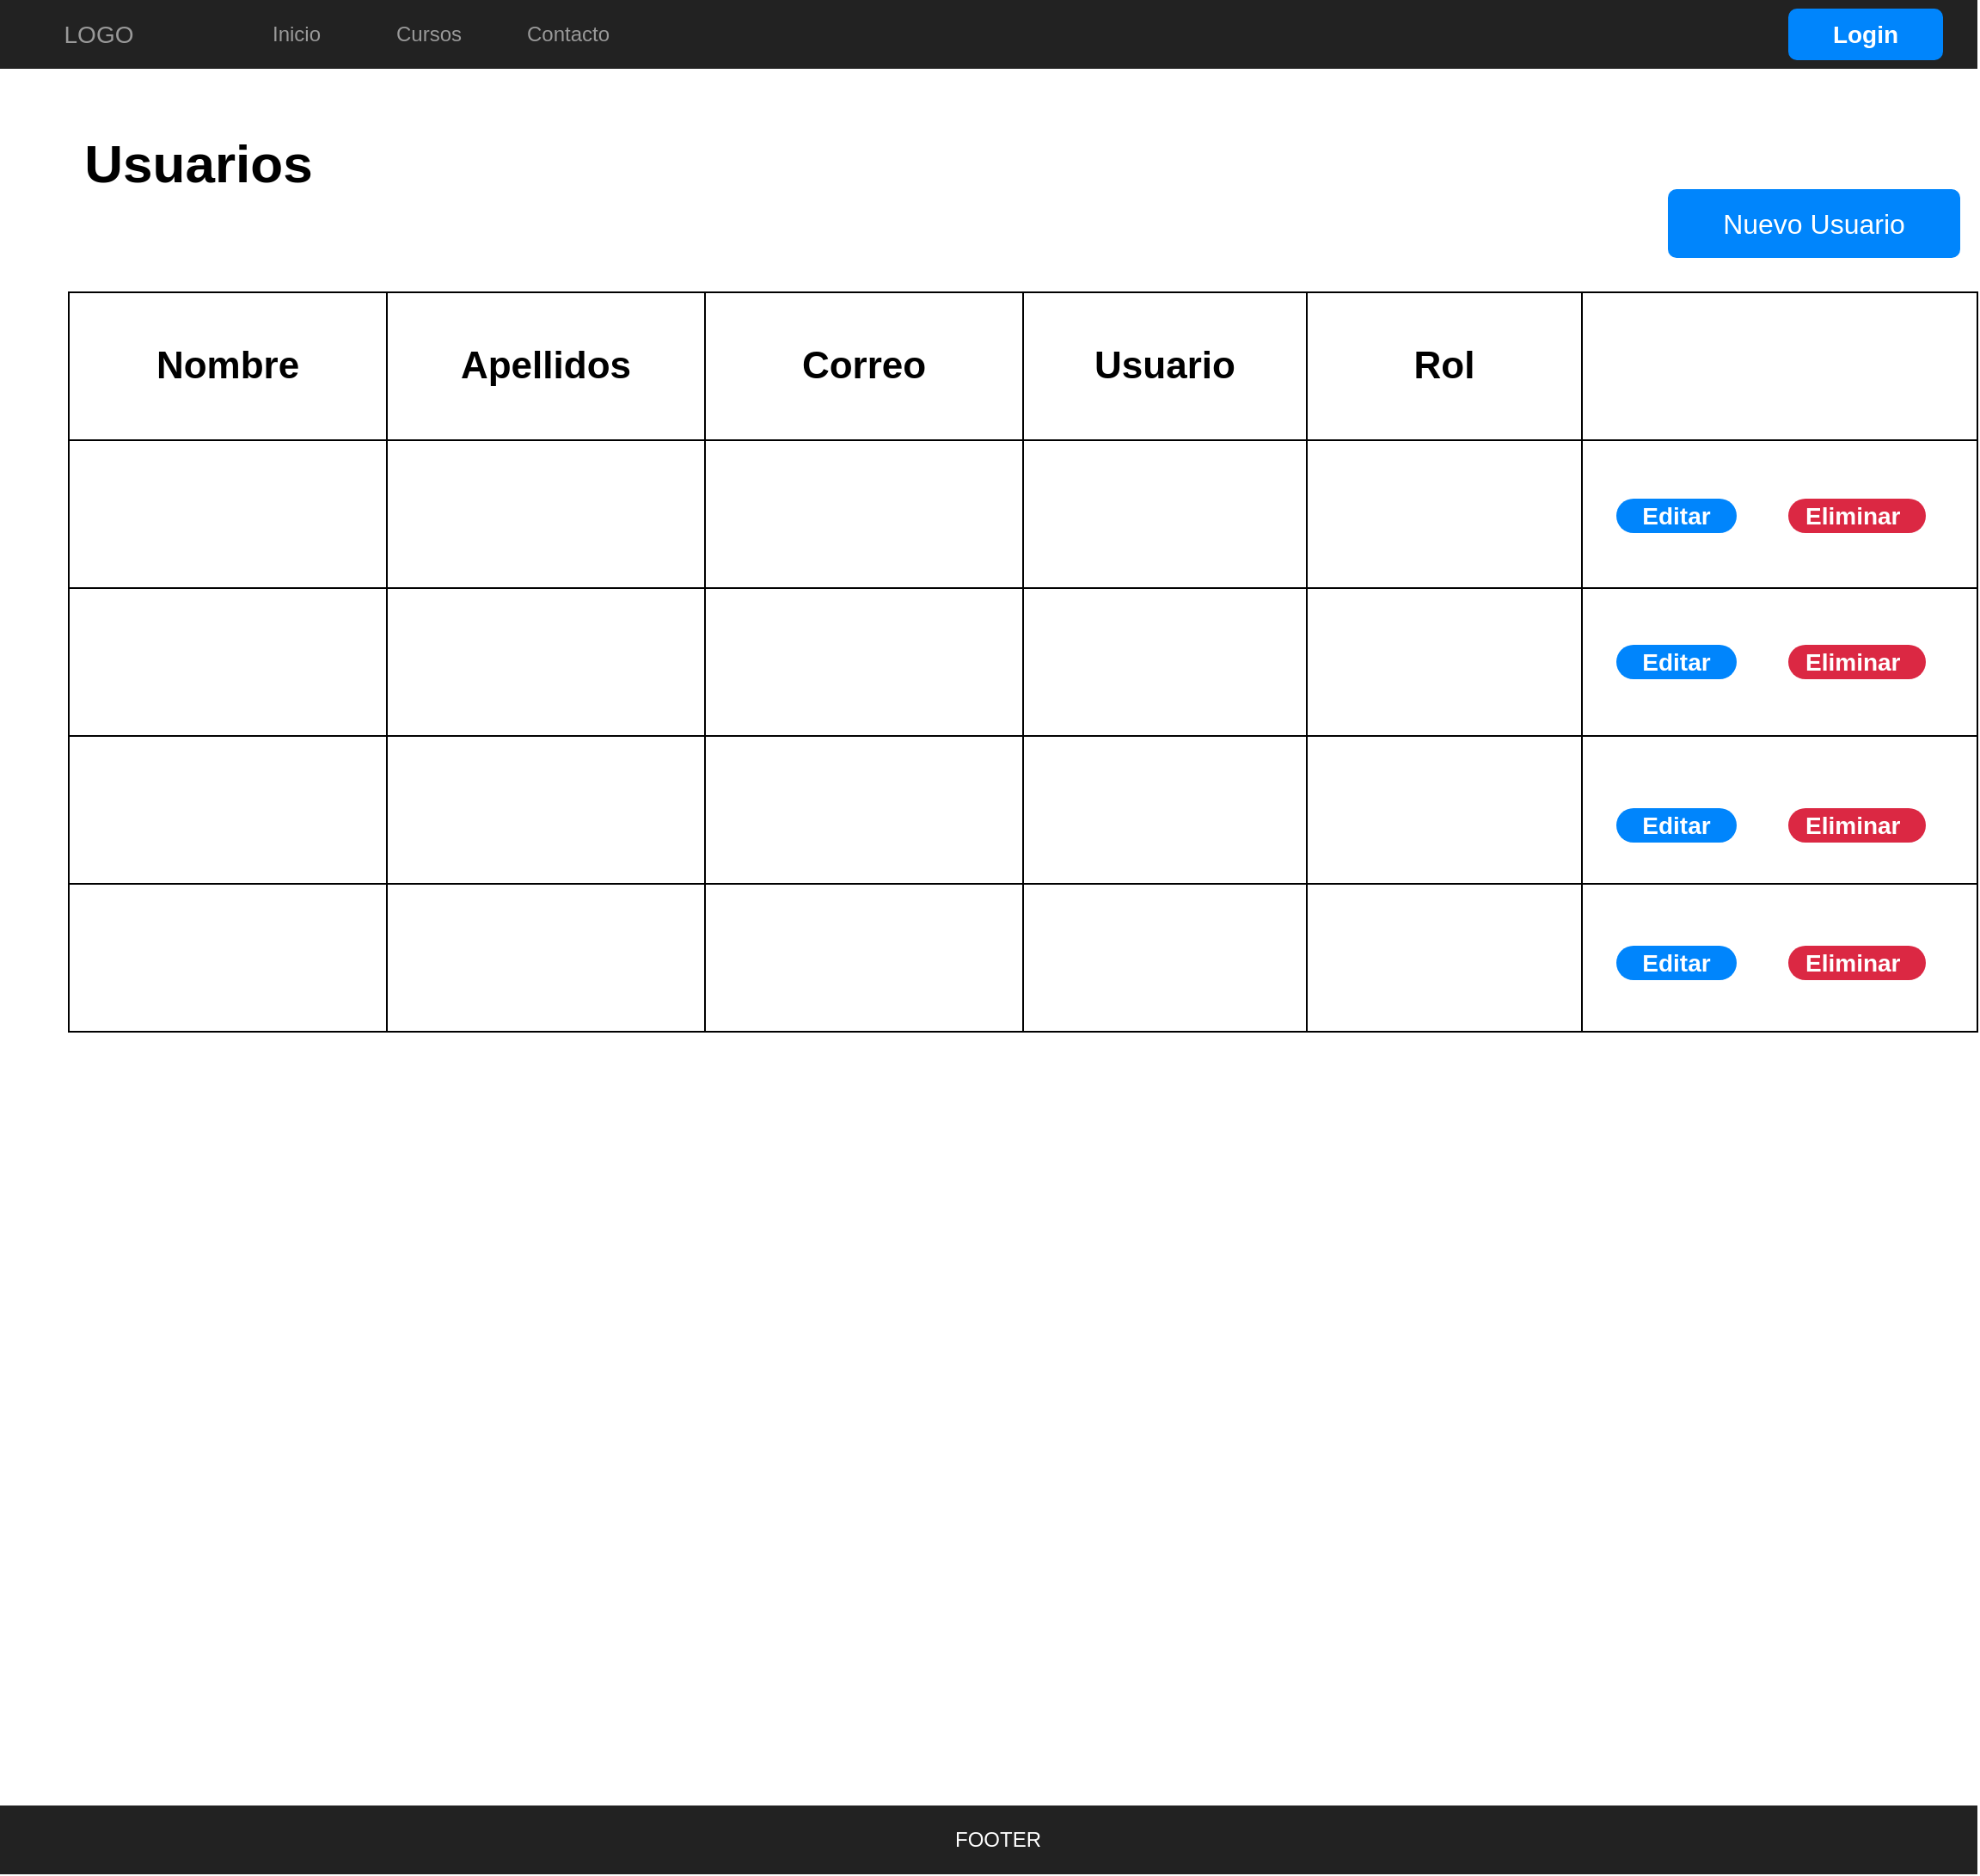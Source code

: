 <mxfile version="14.7.3" type="device"><diagram name="Page-1" id="c9db0220-8083-56f3-ca83-edcdcd058819"><mxGraphModel dx="2031" dy="1090" grid="1" gridSize="10" guides="1" tooltips="1" connect="1" arrows="1" fold="1" page="1" pageScale="1.5" pageWidth="826" pageHeight="1169" background="none" math="0" shadow="0"><root><mxCell id="0" style=";html=1;"/><mxCell id="1" style=";html=1;" parent="0"/><mxCell id="3d76a8aef4d5c911-1" value="" style="html=1;shadow=0;dashed=0;shape=mxgraph.bootstrap.rect;fillColor=#222222;strokeColor=none;whiteSpace=wrap;rounded=0;fontSize=12;fontColor=#000000;align=center;" parent="1" vertex="1"><mxGeometry x="40" y="70" width="1150" height="40" as="geometry"/></mxCell><mxCell id="3d76a8aef4d5c911-2" value="LOGO" style="html=1;shadow=0;dashed=0;fillColor=none;strokeColor=none;shape=mxgraph.bootstrap.rect;fontColor=#999999;fontSize=14;whiteSpace=wrap;" parent="3d76a8aef4d5c911-1" vertex="1"><mxGeometry width="115" height="40" as="geometry"/></mxCell><mxCell id="3d76a8aef4d5c911-7" value="Inicio" style="html=1;shadow=0;dashed=0;fillColor=none;strokeColor=none;shape=mxgraph.bootstrap.rect;fontColor=#999999;whiteSpace=wrap;" parent="3d76a8aef4d5c911-1" vertex="1"><mxGeometry x="115" width="115" height="40" as="geometry"/></mxCell><mxCell id="3d76a8aef4d5c911-8" value="Cursos" style="html=1;shadow=0;dashed=0;fillColor=none;strokeColor=none;shape=mxgraph.bootstrap.rect;fontColor=#999999;whiteSpace=wrap;" parent="3d76a8aef4d5c911-1" vertex="1"><mxGeometry x="199.38" width="100.625" height="40" as="geometry"/></mxCell><mxCell id="3d76a8aef4d5c911-9" value="Contacto" style="html=1;shadow=0;dashed=0;fillColor=none;strokeColor=none;shape=mxgraph.bootstrap.rect;fontColor=#999999;whiteSpace=wrap;" parent="3d76a8aef4d5c911-1" vertex="1"><mxGeometry x="280" width="100.625" height="40" as="geometry"/></mxCell><mxCell id="5FWVVPaHVJ3MsQevCQ3F-1" value="&lt;div align=&quot;center&quot;&gt;Login&lt;/div&gt;" style="html=1;shadow=0;dashed=0;shape=mxgraph.bootstrap.rrect;rSize=5;strokeColor=none;strokeWidth=1;fillColor=#0085FC;fontColor=#FFFFFF;whiteSpace=wrap;align=center;verticalAlign=middle;spacingLeft=0;fontStyle=1;fontSize=14;spacing=5;" vertex="1" parent="3d76a8aef4d5c911-1"><mxGeometry x="1040" y="5" width="90" height="30" as="geometry"/></mxCell><mxCell id="5FWVVPaHVJ3MsQevCQ3F-28" value="" style="html=1;shadow=0;dashed=0;shape=mxgraph.bootstrap.rect;fillColor=#222222;strokeColor=none;whiteSpace=wrap;rounded=0;fontSize=12;fontColor=#000000;align=center;" vertex="1" parent="1"><mxGeometry x="40" y="1120" width="1150" height="40" as="geometry"/></mxCell><mxCell id="5FWVVPaHVJ3MsQevCQ3F-34" value="&lt;font color=&quot;#FFFFFF&quot;&gt;FOOTER&lt;/font&gt;" style="text;html=1;resizable=0;autosize=1;align=center;verticalAlign=middle;points=[];fillColor=none;strokeColor=none;rounded=0;" vertex="1" parent="1"><mxGeometry x="590" y="1130" width="60" height="20" as="geometry"/></mxCell><mxCell id="5FWVVPaHVJ3MsQevCQ3F-125" value="&lt;font style=&quot;font-size: 31px&quot;&gt;&lt;b&gt;&lt;font style=&quot;font-size: 31px&quot;&gt;Usuarios&lt;/font&gt;&lt;/b&gt;&lt;/font&gt;" style="text;html=1;resizable=0;autosize=1;align=center;verticalAlign=middle;points=[];fillColor=none;strokeColor=none;rounded=0;" vertex="1" parent="1"><mxGeometry x="80" y="150" width="150" height="30" as="geometry"/></mxCell><mxCell id="5FWVVPaHVJ3MsQevCQ3F-134" value="" style="shape=table;html=1;whiteSpace=wrap;startSize=0;container=1;collapsible=0;childLayout=tableLayout;" vertex="1" parent="1"><mxGeometry x="80" y="240" width="1110" height="430" as="geometry"/></mxCell><mxCell id="5FWVVPaHVJ3MsQevCQ3F-135" value="" style="shape=partialRectangle;html=1;whiteSpace=wrap;collapsible=0;dropTarget=0;pointerEvents=0;fillColor=none;top=0;left=0;bottom=0;right=0;points=[[0,0.5],[1,0.5]];portConstraint=eastwest;" vertex="1" parent="5FWVVPaHVJ3MsQevCQ3F-134"><mxGeometry width="1110" height="86" as="geometry"/></mxCell><mxCell id="5FWVVPaHVJ3MsQevCQ3F-136" value="&lt;font size=&quot;1&quot;&gt;&lt;b style=&quot;font-size: 22px&quot;&gt;Nombre&lt;/b&gt;&lt;/font&gt;" style="shape=partialRectangle;html=1;whiteSpace=wrap;connectable=0;overflow=hidden;fillColor=none;top=0;left=0;bottom=0;right=0;" vertex="1" parent="5FWVVPaHVJ3MsQevCQ3F-135"><mxGeometry width="185" height="86" as="geometry"/></mxCell><mxCell id="5FWVVPaHVJ3MsQevCQ3F-137" value="&lt;font style=&quot;font-size: 22px&quot;&gt;&lt;b&gt;Apellidos&lt;/b&gt;&lt;/font&gt;" style="shape=partialRectangle;html=1;whiteSpace=wrap;connectable=0;overflow=hidden;fillColor=none;top=0;left=0;bottom=0;right=0;" vertex="1" parent="5FWVVPaHVJ3MsQevCQ3F-135"><mxGeometry x="185" width="185" height="86" as="geometry"/></mxCell><mxCell id="5FWVVPaHVJ3MsQevCQ3F-138" value="&lt;font size=&quot;1&quot;&gt;&lt;b style=&quot;font-size: 22px&quot;&gt;Correo&lt;/b&gt;&lt;/font&gt;" style="shape=partialRectangle;html=1;whiteSpace=wrap;connectable=0;overflow=hidden;fillColor=none;top=0;left=0;bottom=0;right=0;" vertex="1" parent="5FWVVPaHVJ3MsQevCQ3F-135"><mxGeometry x="370" width="185" height="86" as="geometry"/></mxCell><mxCell id="5FWVVPaHVJ3MsQevCQ3F-139" value="&lt;font size=&quot;1&quot;&gt;&lt;b style=&quot;font-size: 22px&quot;&gt;Usuario&lt;/b&gt;&lt;/font&gt;" style="shape=partialRectangle;html=1;whiteSpace=wrap;connectable=0;overflow=hidden;fillColor=none;top=0;left=0;bottom=0;right=0;" vertex="1" parent="5FWVVPaHVJ3MsQevCQ3F-135"><mxGeometry x="555" width="165" height="86" as="geometry"/></mxCell><mxCell id="5FWVVPaHVJ3MsQevCQ3F-140" value="&lt;font size=&quot;1&quot;&gt;&lt;b style=&quot;font-size: 22px&quot;&gt;Rol&lt;/b&gt;&lt;/font&gt;" style="shape=partialRectangle;html=1;whiteSpace=wrap;connectable=0;overflow=hidden;fillColor=none;top=0;left=0;bottom=0;right=0;" vertex="1" parent="5FWVVPaHVJ3MsQevCQ3F-135"><mxGeometry x="720" width="160" height="86" as="geometry"/></mxCell><mxCell id="5FWVVPaHVJ3MsQevCQ3F-141" value="" style="shape=partialRectangle;html=1;whiteSpace=wrap;connectable=0;overflow=hidden;fillColor=none;top=0;left=0;bottom=0;right=0;" vertex="1" parent="5FWVVPaHVJ3MsQevCQ3F-135"><mxGeometry x="880" width="230" height="86" as="geometry"/></mxCell><mxCell id="5FWVVPaHVJ3MsQevCQ3F-142" value="" style="shape=partialRectangle;html=1;whiteSpace=wrap;collapsible=0;dropTarget=0;pointerEvents=0;fillColor=none;top=0;left=0;bottom=0;right=0;points=[[0,0.5],[1,0.5]];portConstraint=eastwest;" vertex="1" parent="5FWVVPaHVJ3MsQevCQ3F-134"><mxGeometry y="86" width="1110" height="86" as="geometry"/></mxCell><mxCell id="5FWVVPaHVJ3MsQevCQ3F-143" value="" style="shape=partialRectangle;html=1;whiteSpace=wrap;connectable=0;overflow=hidden;fillColor=none;top=0;left=0;bottom=0;right=0;" vertex="1" parent="5FWVVPaHVJ3MsQevCQ3F-142"><mxGeometry width="185" height="86" as="geometry"/></mxCell><mxCell id="5FWVVPaHVJ3MsQevCQ3F-144" value="" style="shape=partialRectangle;html=1;whiteSpace=wrap;connectable=0;overflow=hidden;fillColor=none;top=0;left=0;bottom=0;right=0;" vertex="1" parent="5FWVVPaHVJ3MsQevCQ3F-142"><mxGeometry x="185" width="185" height="86" as="geometry"/></mxCell><mxCell id="5FWVVPaHVJ3MsQevCQ3F-145" value="" style="shape=partialRectangle;html=1;whiteSpace=wrap;connectable=0;overflow=hidden;fillColor=none;top=0;left=0;bottom=0;right=0;" vertex="1" parent="5FWVVPaHVJ3MsQevCQ3F-142"><mxGeometry x="370" width="185" height="86" as="geometry"/></mxCell><mxCell id="5FWVVPaHVJ3MsQevCQ3F-146" value="" style="shape=partialRectangle;html=1;whiteSpace=wrap;connectable=0;overflow=hidden;fillColor=none;top=0;left=0;bottom=0;right=0;" vertex="1" parent="5FWVVPaHVJ3MsQevCQ3F-142"><mxGeometry x="555" width="165" height="86" as="geometry"/></mxCell><mxCell id="5FWVVPaHVJ3MsQevCQ3F-147" value="" style="shape=partialRectangle;html=1;whiteSpace=wrap;connectable=0;overflow=hidden;fillColor=none;top=0;left=0;bottom=0;right=0;" vertex="1" parent="5FWVVPaHVJ3MsQevCQ3F-142"><mxGeometry x="720" width="160" height="86" as="geometry"/></mxCell><mxCell id="5FWVVPaHVJ3MsQevCQ3F-148" value="" style="shape=partialRectangle;html=1;whiteSpace=wrap;connectable=0;overflow=hidden;fillColor=none;top=0;left=0;bottom=0;right=0;" vertex="1" parent="5FWVVPaHVJ3MsQevCQ3F-142"><mxGeometry x="880" width="230" height="86" as="geometry"/></mxCell><mxCell id="5FWVVPaHVJ3MsQevCQ3F-149" value="" style="shape=partialRectangle;html=1;whiteSpace=wrap;collapsible=0;dropTarget=0;pointerEvents=0;fillColor=none;top=0;left=0;bottom=0;right=0;points=[[0,0.5],[1,0.5]];portConstraint=eastwest;" vertex="1" parent="5FWVVPaHVJ3MsQevCQ3F-134"><mxGeometry y="172" width="1110" height="86" as="geometry"/></mxCell><mxCell id="5FWVVPaHVJ3MsQevCQ3F-150" value="" style="shape=partialRectangle;html=1;whiteSpace=wrap;connectable=0;overflow=hidden;fillColor=none;top=0;left=0;bottom=0;right=0;" vertex="1" parent="5FWVVPaHVJ3MsQevCQ3F-149"><mxGeometry width="185" height="86" as="geometry"/></mxCell><mxCell id="5FWVVPaHVJ3MsQevCQ3F-151" value="" style="shape=partialRectangle;html=1;whiteSpace=wrap;connectable=0;overflow=hidden;fillColor=none;top=0;left=0;bottom=0;right=0;" vertex="1" parent="5FWVVPaHVJ3MsQevCQ3F-149"><mxGeometry x="185" width="185" height="86" as="geometry"/></mxCell><mxCell id="5FWVVPaHVJ3MsQevCQ3F-152" value="" style="shape=partialRectangle;html=1;whiteSpace=wrap;connectable=0;overflow=hidden;fillColor=none;top=0;left=0;bottom=0;right=0;" vertex="1" parent="5FWVVPaHVJ3MsQevCQ3F-149"><mxGeometry x="370" width="185" height="86" as="geometry"/></mxCell><mxCell id="5FWVVPaHVJ3MsQevCQ3F-153" value="" style="shape=partialRectangle;html=1;whiteSpace=wrap;connectable=0;overflow=hidden;fillColor=none;top=0;left=0;bottom=0;right=0;" vertex="1" parent="5FWVVPaHVJ3MsQevCQ3F-149"><mxGeometry x="555" width="165" height="86" as="geometry"/></mxCell><mxCell id="5FWVVPaHVJ3MsQevCQ3F-154" value="" style="shape=partialRectangle;html=1;whiteSpace=wrap;connectable=0;overflow=hidden;fillColor=none;top=0;left=0;bottom=0;right=0;" vertex="1" parent="5FWVVPaHVJ3MsQevCQ3F-149"><mxGeometry x="720" width="160" height="86" as="geometry"/></mxCell><mxCell id="5FWVVPaHVJ3MsQevCQ3F-155" value="" style="shape=partialRectangle;html=1;whiteSpace=wrap;connectable=0;overflow=hidden;fillColor=none;top=0;left=0;bottom=0;right=0;" vertex="1" parent="5FWVVPaHVJ3MsQevCQ3F-149"><mxGeometry x="880" width="230" height="86" as="geometry"/></mxCell><mxCell id="5FWVVPaHVJ3MsQevCQ3F-156" value="" style="shape=partialRectangle;html=1;whiteSpace=wrap;collapsible=0;dropTarget=0;pointerEvents=0;fillColor=none;top=0;left=0;bottom=0;right=0;points=[[0,0.5],[1,0.5]];portConstraint=eastwest;" vertex="1" parent="5FWVVPaHVJ3MsQevCQ3F-134"><mxGeometry y="258" width="1110" height="86" as="geometry"/></mxCell><mxCell id="5FWVVPaHVJ3MsQevCQ3F-157" value="" style="shape=partialRectangle;html=1;whiteSpace=wrap;connectable=0;overflow=hidden;fillColor=none;top=0;left=0;bottom=0;right=0;" vertex="1" parent="5FWVVPaHVJ3MsQevCQ3F-156"><mxGeometry width="185" height="86" as="geometry"/></mxCell><mxCell id="5FWVVPaHVJ3MsQevCQ3F-158" value="" style="shape=partialRectangle;html=1;whiteSpace=wrap;connectable=0;overflow=hidden;fillColor=none;top=0;left=0;bottom=0;right=0;" vertex="1" parent="5FWVVPaHVJ3MsQevCQ3F-156"><mxGeometry x="185" width="185" height="86" as="geometry"/></mxCell><mxCell id="5FWVVPaHVJ3MsQevCQ3F-159" value="" style="shape=partialRectangle;html=1;whiteSpace=wrap;connectable=0;overflow=hidden;fillColor=none;top=0;left=0;bottom=0;right=0;" vertex="1" parent="5FWVVPaHVJ3MsQevCQ3F-156"><mxGeometry x="370" width="185" height="86" as="geometry"/></mxCell><mxCell id="5FWVVPaHVJ3MsQevCQ3F-160" value="" style="shape=partialRectangle;html=1;whiteSpace=wrap;connectable=0;overflow=hidden;fillColor=none;top=0;left=0;bottom=0;right=0;" vertex="1" parent="5FWVVPaHVJ3MsQevCQ3F-156"><mxGeometry x="555" width="165" height="86" as="geometry"/></mxCell><mxCell id="5FWVVPaHVJ3MsQevCQ3F-161" value="" style="shape=partialRectangle;html=1;whiteSpace=wrap;connectable=0;overflow=hidden;fillColor=none;top=0;left=0;bottom=0;right=0;" vertex="1" parent="5FWVVPaHVJ3MsQevCQ3F-156"><mxGeometry x="720" width="160" height="86" as="geometry"/></mxCell><mxCell id="5FWVVPaHVJ3MsQevCQ3F-162" value="" style="shape=partialRectangle;html=1;whiteSpace=wrap;connectable=0;overflow=hidden;fillColor=none;top=0;left=0;bottom=0;right=0;" vertex="1" parent="5FWVVPaHVJ3MsQevCQ3F-156"><mxGeometry x="880" width="230" height="86" as="geometry"/></mxCell><mxCell id="5FWVVPaHVJ3MsQevCQ3F-163" value="" style="shape=partialRectangle;html=1;whiteSpace=wrap;collapsible=0;dropTarget=0;pointerEvents=0;fillColor=none;top=0;left=0;bottom=0;right=0;points=[[0,0.5],[1,0.5]];portConstraint=eastwest;" vertex="1" parent="5FWVVPaHVJ3MsQevCQ3F-134"><mxGeometry y="344" width="1110" height="86" as="geometry"/></mxCell><mxCell id="5FWVVPaHVJ3MsQevCQ3F-164" value="" style="shape=partialRectangle;html=1;whiteSpace=wrap;connectable=0;overflow=hidden;fillColor=none;top=0;left=0;bottom=0;right=0;" vertex="1" parent="5FWVVPaHVJ3MsQevCQ3F-163"><mxGeometry width="185" height="86" as="geometry"/></mxCell><mxCell id="5FWVVPaHVJ3MsQevCQ3F-165" value="" style="shape=partialRectangle;html=1;whiteSpace=wrap;connectable=0;overflow=hidden;fillColor=none;top=0;left=0;bottom=0;right=0;" vertex="1" parent="5FWVVPaHVJ3MsQevCQ3F-163"><mxGeometry x="185" width="185" height="86" as="geometry"/></mxCell><mxCell id="5FWVVPaHVJ3MsQevCQ3F-166" value="" style="shape=partialRectangle;html=1;whiteSpace=wrap;connectable=0;overflow=hidden;fillColor=none;top=0;left=0;bottom=0;right=0;" vertex="1" parent="5FWVVPaHVJ3MsQevCQ3F-163"><mxGeometry x="370" width="185" height="86" as="geometry"/></mxCell><mxCell id="5FWVVPaHVJ3MsQevCQ3F-167" value="" style="shape=partialRectangle;html=1;whiteSpace=wrap;connectable=0;overflow=hidden;fillColor=none;top=0;left=0;bottom=0;right=0;" vertex="1" parent="5FWVVPaHVJ3MsQevCQ3F-163"><mxGeometry x="555" width="165" height="86" as="geometry"/></mxCell><mxCell id="5FWVVPaHVJ3MsQevCQ3F-168" value="" style="shape=partialRectangle;html=1;whiteSpace=wrap;connectable=0;overflow=hidden;fillColor=none;top=0;left=0;bottom=0;right=0;" vertex="1" parent="5FWVVPaHVJ3MsQevCQ3F-163"><mxGeometry x="720" width="160" height="86" as="geometry"/></mxCell><mxCell id="5FWVVPaHVJ3MsQevCQ3F-169" value="" style="shape=partialRectangle;html=1;whiteSpace=wrap;connectable=0;overflow=hidden;fillColor=none;top=0;left=0;bottom=0;right=0;" vertex="1" parent="5FWVVPaHVJ3MsQevCQ3F-163"><mxGeometry x="880" width="230" height="86" as="geometry"/></mxCell><mxCell id="5FWVVPaHVJ3MsQevCQ3F-171" value="&lt;div align=&quot;center&quot;&gt;Editar&lt;/div&gt;" style="rounded=1;whiteSpace=wrap;html=1;arcSize=50;strokeColor=none;strokeWidth=1;fillColor=#0085FC;fontColor=#FFFFFF;whiteSpace=wrap;align=center;verticalAlign=middle;spacingLeft=0;fontStyle=1;fontSize=14;spacing=10;" vertex="1" parent="1"><mxGeometry x="980" y="360" width="70" height="20" as="geometry"/></mxCell><mxCell id="5FWVVPaHVJ3MsQevCQ3F-172" value="Eliminar" style="rounded=1;whiteSpace=wrap;html=1;arcSize=50;strokeColor=none;strokeWidth=1;fillColor=#DB2843;fontColor=#FFFFFF;whiteSpace=wrap;align=left;verticalAlign=middle;spacingLeft=0;fontStyle=1;fontSize=14;spacing=10;" vertex="1" parent="1"><mxGeometry x="1080" y="360" width="80" height="20" as="geometry"/></mxCell><mxCell id="5FWVVPaHVJ3MsQevCQ3F-174" value="&lt;div align=&quot;center&quot;&gt;Editar&lt;/div&gt;" style="rounded=1;whiteSpace=wrap;html=1;arcSize=50;strokeColor=none;strokeWidth=1;fillColor=#0085FC;fontColor=#FFFFFF;whiteSpace=wrap;align=center;verticalAlign=middle;spacingLeft=0;fontStyle=1;fontSize=14;spacing=10;" vertex="1" parent="1"><mxGeometry x="980" y="445" width="70" height="20" as="geometry"/></mxCell><mxCell id="5FWVVPaHVJ3MsQevCQ3F-175" value="Eliminar" style="rounded=1;whiteSpace=wrap;html=1;arcSize=50;strokeColor=none;strokeWidth=1;fillColor=#DB2843;fontColor=#FFFFFF;whiteSpace=wrap;align=left;verticalAlign=middle;spacingLeft=0;fontStyle=1;fontSize=14;spacing=10;" vertex="1" parent="1"><mxGeometry x="1080" y="445" width="80" height="20" as="geometry"/></mxCell><mxCell id="5FWVVPaHVJ3MsQevCQ3F-176" value="&lt;div align=&quot;center&quot;&gt;Editar&lt;/div&gt;" style="rounded=1;whiteSpace=wrap;html=1;arcSize=50;strokeColor=none;strokeWidth=1;fillColor=#0085FC;fontColor=#FFFFFF;whiteSpace=wrap;align=center;verticalAlign=middle;spacingLeft=0;fontStyle=1;fontSize=14;spacing=10;" vertex="1" parent="1"><mxGeometry x="980" y="540" width="70" height="20" as="geometry"/></mxCell><mxCell id="5FWVVPaHVJ3MsQevCQ3F-177" value="Eliminar" style="rounded=1;whiteSpace=wrap;html=1;arcSize=50;strokeColor=none;strokeWidth=1;fillColor=#DB2843;fontColor=#FFFFFF;whiteSpace=wrap;align=left;verticalAlign=middle;spacingLeft=0;fontStyle=1;fontSize=14;spacing=10;" vertex="1" parent="1"><mxGeometry x="1080" y="540" width="80" height="20" as="geometry"/></mxCell><mxCell id="5FWVVPaHVJ3MsQevCQ3F-178" value="&lt;div align=&quot;center&quot;&gt;Editar&lt;/div&gt;" style="rounded=1;whiteSpace=wrap;html=1;arcSize=50;strokeColor=none;strokeWidth=1;fillColor=#0085FC;fontColor=#FFFFFF;whiteSpace=wrap;align=center;verticalAlign=middle;spacingLeft=0;fontStyle=1;fontSize=14;spacing=10;" vertex="1" parent="1"><mxGeometry x="980" y="620" width="70" height="20" as="geometry"/></mxCell><mxCell id="5FWVVPaHVJ3MsQevCQ3F-179" value="Eliminar" style="rounded=1;whiteSpace=wrap;html=1;arcSize=50;strokeColor=none;strokeWidth=1;fillColor=#DB2843;fontColor=#FFFFFF;whiteSpace=wrap;align=left;verticalAlign=middle;spacingLeft=0;fontStyle=1;fontSize=14;spacing=10;" vertex="1" parent="1"><mxGeometry x="1080" y="620" width="80" height="20" as="geometry"/></mxCell><mxCell id="5FWVVPaHVJ3MsQevCQ3F-180" value="Nuevo Usuario" style="html=1;shadow=0;dashed=0;shape=mxgraph.bootstrap.rrect;rSize=5;strokeColor=none;strokeWidth=1;fillColor=#0085FC;fontColor=#FFFFFF;whiteSpace=wrap;align=center;verticalAlign=middle;spacingLeft=0;fontStyle=0;fontSize=16;spacing=5;" vertex="1" parent="1"><mxGeometry x="1010" y="180" width="170" height="40" as="geometry"/></mxCell></root></mxGraphModel></diagram></mxfile>